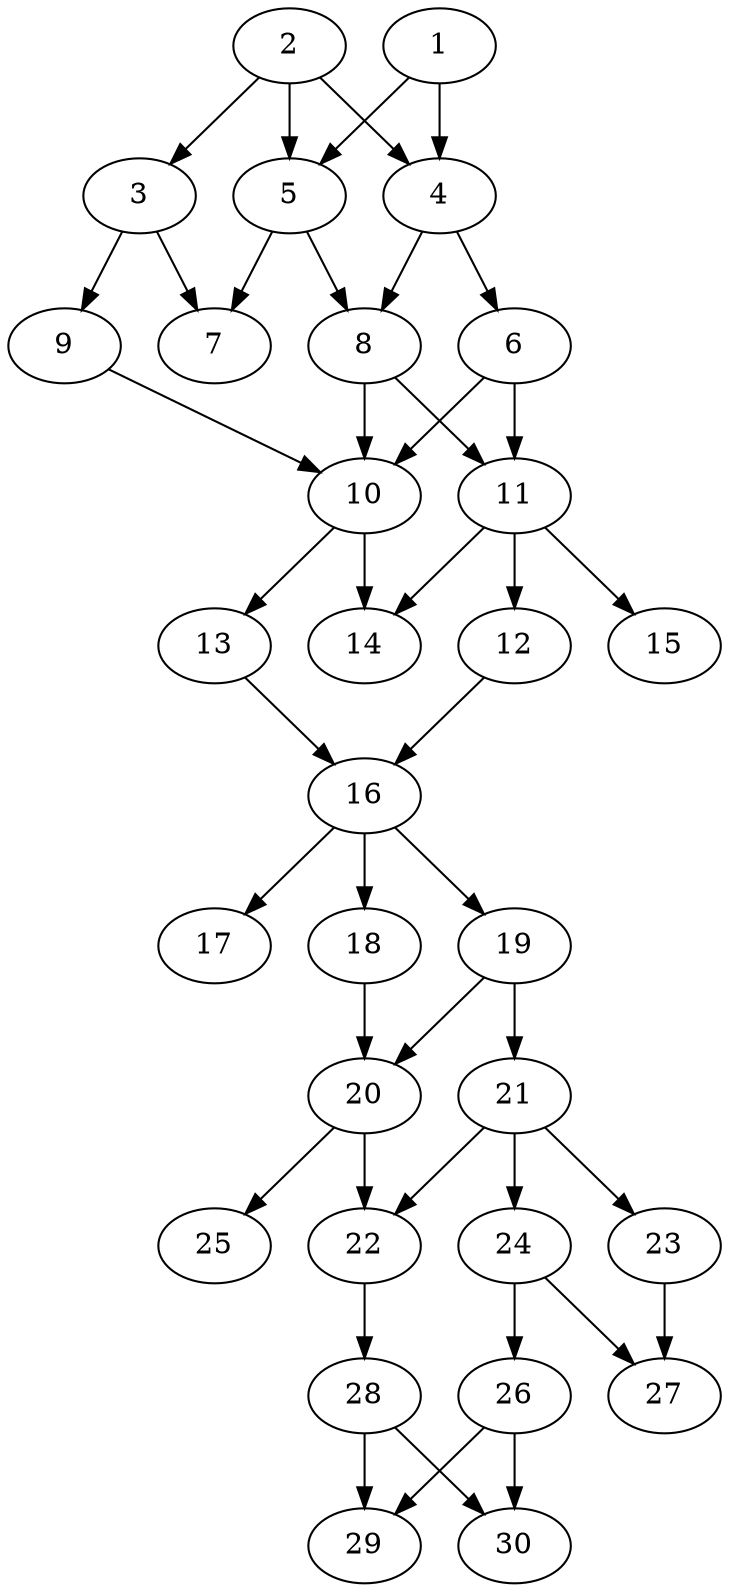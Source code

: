 // DAG automatically generated by daggen at Tue Aug  6 16:27:24 2019
// ./daggen --dot -n 30 --ccr 0.3 --fat 0.4 --regular 0.5 --density 0.7 --mindata 5242880 --maxdata 52428800 
digraph G {
  1 [size="120429227", alpha="0.12", expect_size="36128768"] 
  1 -> 4 [size ="36128768"]
  1 -> 5 [size ="36128768"]
  2 [size="135045120", alpha="0.13", expect_size="40513536"] 
  2 -> 3 [size ="40513536"]
  2 -> 4 [size ="40513536"]
  2 -> 5 [size ="40513536"]
  3 [size="68174507", alpha="0.09", expect_size="20452352"] 
  3 -> 7 [size ="20452352"]
  3 -> 9 [size ="20452352"]
  4 [size="74147840", alpha="0.12", expect_size="22244352"] 
  4 -> 6 [size ="22244352"]
  4 -> 8 [size ="22244352"]
  5 [size="18124800", alpha="0.10", expect_size="5437440"] 
  5 -> 7 [size ="5437440"]
  5 -> 8 [size ="5437440"]
  6 [size="159767893", alpha="0.08", expect_size="47930368"] 
  6 -> 10 [size ="47930368"]
  6 -> 11 [size ="47930368"]
  7 [size="110810453", alpha="0.18", expect_size="33243136"] 
  8 [size="65010347", alpha="0.07", expect_size="19503104"] 
  8 -> 10 [size ="19503104"]
  8 -> 11 [size ="19503104"]
  9 [size="52674560", alpha="0.18", expect_size="15802368"] 
  9 -> 10 [size ="15802368"]
  10 [size="111155200", alpha="0.13", expect_size="33346560"] 
  10 -> 13 [size ="33346560"]
  10 -> 14 [size ="33346560"]
  11 [size="153378133", alpha="0.20", expect_size="46013440"] 
  11 -> 12 [size ="46013440"]
  11 -> 14 [size ="46013440"]
  11 -> 15 [size ="46013440"]
  12 [size="94170453", alpha="0.04", expect_size="28251136"] 
  12 -> 16 [size ="28251136"]
  13 [size="41792853", alpha="0.15", expect_size="12537856"] 
  13 -> 16 [size ="12537856"]
  14 [size="110943573", alpha="0.11", expect_size="33283072"] 
  15 [size="44189013", alpha="0.09", expect_size="13256704"] 
  16 [size="119350613", alpha="0.12", expect_size="35805184"] 
  16 -> 17 [size ="35805184"]
  16 -> 18 [size ="35805184"]
  16 -> 19 [size ="35805184"]
  17 [size="26989227", alpha="0.17", expect_size="8096768"] 
  18 [size="165014187", alpha="0.01", expect_size="49504256"] 
  18 -> 20 [size ="49504256"]
  19 [size="65010347", alpha="0.08", expect_size="19503104"] 
  19 -> 20 [size ="19503104"]
  19 -> 21 [size ="19503104"]
  20 [size="49674240", alpha="0.13", expect_size="14902272"] 
  20 -> 22 [size ="14902272"]
  20 -> 25 [size ="14902272"]
  21 [size="148237653", alpha="0.12", expect_size="44471296"] 
  21 -> 22 [size ="44471296"]
  21 -> 23 [size ="44471296"]
  21 -> 24 [size ="44471296"]
  22 [size="146145280", alpha="0.06", expect_size="43843584"] 
  22 -> 28 [size ="43843584"]
  23 [size="23057067", alpha="0.06", expect_size="6917120"] 
  23 -> 27 [size ="6917120"]
  24 [size="142496427", alpha="0.13", expect_size="42748928"] 
  24 -> 26 [size ="42748928"]
  24 -> 27 [size ="42748928"]
  25 [size="75400533", alpha="0.00", expect_size="22620160"] 
  26 [size="148933973", alpha="0.06", expect_size="44680192"] 
  26 -> 29 [size ="44680192"]
  26 -> 30 [size ="44680192"]
  27 [size="87797760", alpha="0.03", expect_size="26339328"] 
  28 [size="62774613", alpha="0.06", expect_size="18832384"] 
  28 -> 29 [size ="18832384"]
  28 -> 30 [size ="18832384"]
  29 [size="68720640", alpha="0.14", expect_size="20616192"] 
  30 [size="130587307", alpha="0.14", expect_size="39176192"] 
}
